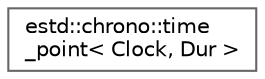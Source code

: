 digraph "Graphical Class Hierarchy"
{
 // LATEX_PDF_SIZE
  bgcolor="transparent";
  edge [fontname=Helvetica,fontsize=10,labelfontname=Helvetica,labelfontsize=10];
  node [fontname=Helvetica,fontsize=10,shape=box,height=0.2,width=0.4];
  rankdir="LR";
  Node0 [id="Node000000",label="estd::chrono::time\l_point\< Clock, Dur \>",height=0.2,width=0.4,color="grey40", fillcolor="white", style="filled",URL="$d3/dc6/structestd_1_1chrono_1_1time__point.html",tooltip=" "];
}
